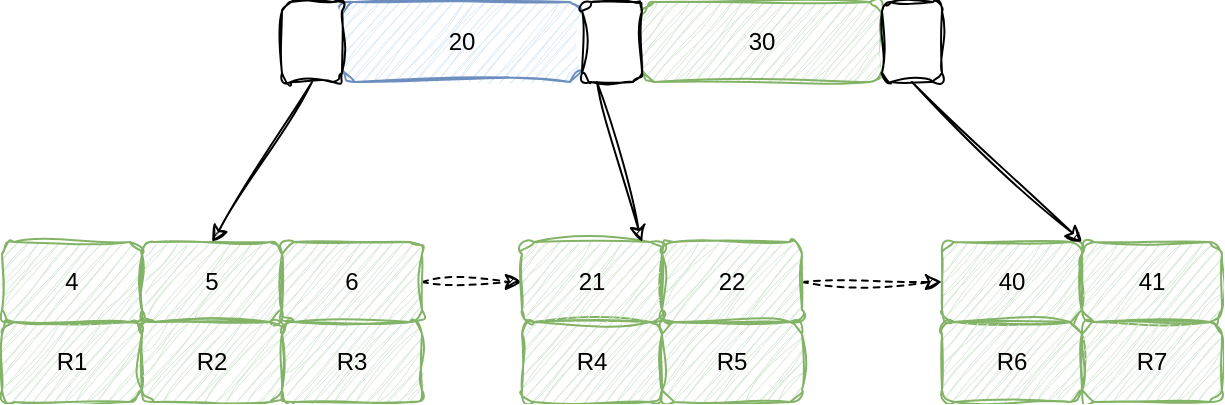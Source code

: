 <mxfile version="20.8.14" type="github"><diagram name="第 1 页" id="s0nDYw4z2AZ6vFFMjBHb"><mxGraphModel dx="1050" dy="581" grid="1" gridSize="10" guides="1" tooltips="1" connect="1" arrows="1" fold="1" page="1" pageScale="1" pageWidth="827" pageHeight="1169" math="0" shadow="0"><root><mxCell id="0"/><mxCell id="1" parent="0"/><mxCell id="IyRZRGdckmQE-oWW7QOH-2" value="20" style="rounded=1;whiteSpace=wrap;html=1;fillColor=#dae8fc;strokeColor=#6c8ebf;sketch=1;curveFitting=1;jiggle=2;" parent="1" vertex="1"><mxGeometry x="270" y="240" width="120" height="40" as="geometry"/></mxCell><mxCell id="IyRZRGdckmQE-oWW7QOH-3" value="" style="rounded=1;whiteSpace=wrap;html=1;sketch=1;curveFitting=1;jiggle=2;" parent="1" vertex="1"><mxGeometry x="240" y="240" width="30" height="40" as="geometry"/></mxCell><mxCell id="IyRZRGdckmQE-oWW7QOH-4" value="30" style="rounded=1;whiteSpace=wrap;html=1;fillColor=#d5e8d4;strokeColor=#82b366;sketch=1;curveFitting=1;jiggle=2;" parent="1" vertex="1"><mxGeometry x="420" y="240" width="120" height="40" as="geometry"/></mxCell><mxCell id="IyRZRGdckmQE-oWW7QOH-5" value="" style="rounded=1;whiteSpace=wrap;html=1;sketch=1;curveFitting=1;jiggle=2;" parent="1" vertex="1"><mxGeometry x="390" y="240" width="30" height="40" as="geometry"/></mxCell><mxCell id="IyRZRGdckmQE-oWW7QOH-7" value="4" style="rounded=1;whiteSpace=wrap;html=1;fillColor=#d5e8d4;strokeColor=#82b366;sketch=1;curveFitting=1;jiggle=2;" parent="1" vertex="1"><mxGeometry x="100" y="360" width="70" height="40" as="geometry"/></mxCell><mxCell id="IyRZRGdckmQE-oWW7QOH-16" value="5" style="rounded=1;whiteSpace=wrap;html=1;fillColor=#d5e8d4;strokeColor=#82b366;sketch=1;curveFitting=1;jiggle=2;" parent="1" vertex="1"><mxGeometry x="170" y="360" width="70" height="40" as="geometry"/></mxCell><mxCell id="OIgluRvH8H-1gCuwlj3e-4" value="" style="edgeStyle=orthogonalEdgeStyle;rounded=0;sketch=1;hachureGap=4;jiggle=2;curveFitting=1;orthogonalLoop=1;jettySize=auto;html=1;fontFamily=Architects Daughter;fontSource=https%3A%2F%2Ffonts.googleapis.com%2Fcss%3Ffamily%3DArchitects%2BDaughter;fontSize=16;entryX=0;entryY=0.5;entryDx=0;entryDy=0;dashed=1;" edge="1" parent="1" source="IyRZRGdckmQE-oWW7QOH-17" target="IyRZRGdckmQE-oWW7QOH-19"><mxGeometry relative="1" as="geometry"/></mxCell><mxCell id="IyRZRGdckmQE-oWW7QOH-17" value="22" style="rounded=1;whiteSpace=wrap;html=1;fillColor=#d5e8d4;strokeColor=#82b366;sketch=1;curveFitting=1;jiggle=2;" parent="1" vertex="1"><mxGeometry x="430" y="360" width="70" height="40" as="geometry"/></mxCell><mxCell id="OIgluRvH8H-1gCuwlj3e-3" value="" style="edgeStyle=orthogonalEdgeStyle;rounded=0;sketch=1;hachureGap=4;jiggle=2;curveFitting=1;orthogonalLoop=1;jettySize=auto;html=1;fontFamily=Architects Daughter;fontSource=https%3A%2F%2Ffonts.googleapis.com%2Fcss%3Ffamily%3DArchitects%2BDaughter;fontSize=16;dashed=1;" edge="1" parent="1" source="IyRZRGdckmQE-oWW7QOH-18" target="IyRZRGdckmQE-oWW7QOH-27"><mxGeometry relative="1" as="geometry"/></mxCell><mxCell id="IyRZRGdckmQE-oWW7QOH-18" value="6" style="rounded=1;whiteSpace=wrap;html=1;fillColor=#d5e8d4;strokeColor=#82b366;sketch=1;curveFitting=1;jiggle=2;" parent="1" vertex="1"><mxGeometry x="240" y="360" width="70" height="40" as="geometry"/></mxCell><mxCell id="IyRZRGdckmQE-oWW7QOH-19" value="40" style="rounded=1;whiteSpace=wrap;html=1;fillColor=#d5e8d4;strokeColor=#82b366;sketch=1;curveFitting=1;jiggle=2;" parent="1" vertex="1"><mxGeometry x="570" y="360" width="70" height="40" as="geometry"/></mxCell><mxCell id="IyRZRGdckmQE-oWW7QOH-20" value="41" style="rounded=1;whiteSpace=wrap;html=1;fillColor=#d5e8d4;strokeColor=#82b366;sketch=1;curveFitting=1;jiggle=2;" parent="1" vertex="1"><mxGeometry x="640" y="360" width="70" height="40" as="geometry"/></mxCell><mxCell id="IyRZRGdckmQE-oWW7QOH-21" value="R1" style="rounded=1;whiteSpace=wrap;html=1;fillColor=#d5e8d4;strokeColor=#82b366;sketch=1;curveFitting=1;jiggle=2;" parent="1" vertex="1"><mxGeometry x="100" y="400" width="70" height="40" as="geometry"/></mxCell><mxCell id="IyRZRGdckmQE-oWW7QOH-22" value="R2" style="rounded=1;whiteSpace=wrap;html=1;fillColor=#d5e8d4;strokeColor=#82b366;sketch=1;curveFitting=1;jiggle=2;" parent="1" vertex="1"><mxGeometry x="170" y="400" width="70" height="40" as="geometry"/></mxCell><mxCell id="IyRZRGdckmQE-oWW7QOH-23" value="R4" style="rounded=1;whiteSpace=wrap;html=1;fillColor=#d5e8d4;strokeColor=#82b366;sketch=1;curveFitting=1;jiggle=2;" parent="1" vertex="1"><mxGeometry x="360" y="400" width="70" height="40" as="geometry"/></mxCell><mxCell id="IyRZRGdckmQE-oWW7QOH-24" value="R3" style="rounded=1;whiteSpace=wrap;html=1;fillColor=#d5e8d4;strokeColor=#82b366;sketch=1;curveFitting=1;jiggle=2;" parent="1" vertex="1"><mxGeometry x="240" y="400" width="70" height="40" as="geometry"/></mxCell><mxCell id="IyRZRGdckmQE-oWW7QOH-25" value="R5" style="rounded=1;whiteSpace=wrap;html=1;fillColor=#d5e8d4;strokeColor=#82b366;sketch=1;curveFitting=1;jiggle=2;" parent="1" vertex="1"><mxGeometry x="430" y="400" width="70" height="40" as="geometry"/></mxCell><mxCell id="IyRZRGdckmQE-oWW7QOH-27" value="21" style="rounded=1;whiteSpace=wrap;html=1;fillColor=#d5e8d4;strokeColor=#82b366;sketch=1;curveFitting=1;jiggle=2;" parent="1" vertex="1"><mxGeometry x="360" y="360" width="70" height="40" as="geometry"/></mxCell><mxCell id="IyRZRGdckmQE-oWW7QOH-31" value="R6" style="rounded=1;whiteSpace=wrap;html=1;fillColor=#d5e8d4;strokeColor=#82b366;sketch=1;curveFitting=1;jiggle=2;" parent="1" vertex="1"><mxGeometry x="570" y="400" width="70" height="40" as="geometry"/></mxCell><mxCell id="IyRZRGdckmQE-oWW7QOH-32" value="R7" style="rounded=1;whiteSpace=wrap;html=1;fillColor=#d5e8d4;strokeColor=#82b366;sketch=1;curveFitting=1;jiggle=2;" parent="1" vertex="1"><mxGeometry x="640" y="400" width="70" height="40" as="geometry"/></mxCell><mxCell id="IyRZRGdckmQE-oWW7QOH-35" value="" style="endArrow=classic;html=1;rounded=0;sketch=1;hachureGap=4;jiggle=2;curveFitting=1;fontFamily=Architects Daughter;fontSource=https%3A%2F%2Ffonts.googleapis.com%2Fcss%3Ffamily%3DArchitects%2BDaughter;fontSize=16;exitX=0.5;exitY=1;exitDx=0;exitDy=0;entryX=0.5;entryY=0;entryDx=0;entryDy=0;" parent="1" source="IyRZRGdckmQE-oWW7QOH-3" target="IyRZRGdckmQE-oWW7QOH-16" edge="1"><mxGeometry width="50" height="50" relative="1" as="geometry"><mxPoint x="390" y="490" as="sourcePoint"/><mxPoint x="440" y="440" as="targetPoint"/></mxGeometry></mxCell><mxCell id="IyRZRGdckmQE-oWW7QOH-36" value="" style="endArrow=classic;html=1;rounded=0;sketch=1;hachureGap=4;jiggle=2;curveFitting=1;fontFamily=Architects Daughter;fontSource=https%3A%2F%2Ffonts.googleapis.com%2Fcss%3Ffamily%3DArchitects%2BDaughter;fontSize=16;exitX=0.25;exitY=1;exitDx=0;exitDy=0;" parent="1" source="IyRZRGdckmQE-oWW7QOH-5" edge="1"><mxGeometry width="50" height="50" relative="1" as="geometry"><mxPoint x="390" y="490" as="sourcePoint"/><mxPoint x="420" y="360" as="targetPoint"/></mxGeometry></mxCell><mxCell id="IyRZRGdckmQE-oWW7QOH-37" value="" style="endArrow=classic;html=1;rounded=0;sketch=1;hachureGap=4;jiggle=2;curveFitting=1;fontFamily=Architects Daughter;fontSource=https%3A%2F%2Ffonts.googleapis.com%2Fcss%3Ffamily%3DArchitects%2BDaughter;fontSize=16;entryX=1;entryY=0;entryDx=0;entryDy=0;exitX=0.5;exitY=1;exitDx=0;exitDy=0;" parent="1" source="IyRZRGdckmQE-oWW7QOH-38" target="IyRZRGdckmQE-oWW7QOH-19" edge="1"><mxGeometry width="50" height="50" relative="1" as="geometry"><mxPoint x="540" y="300" as="sourcePoint"/><mxPoint x="440" y="440" as="targetPoint"/></mxGeometry></mxCell><mxCell id="IyRZRGdckmQE-oWW7QOH-38" value="" style="rounded=1;whiteSpace=wrap;html=1;sketch=1;curveFitting=1;jiggle=2;" parent="1" vertex="1"><mxGeometry x="540" y="240" width="30" height="40" as="geometry"/></mxCell></root></mxGraphModel></diagram></mxfile>